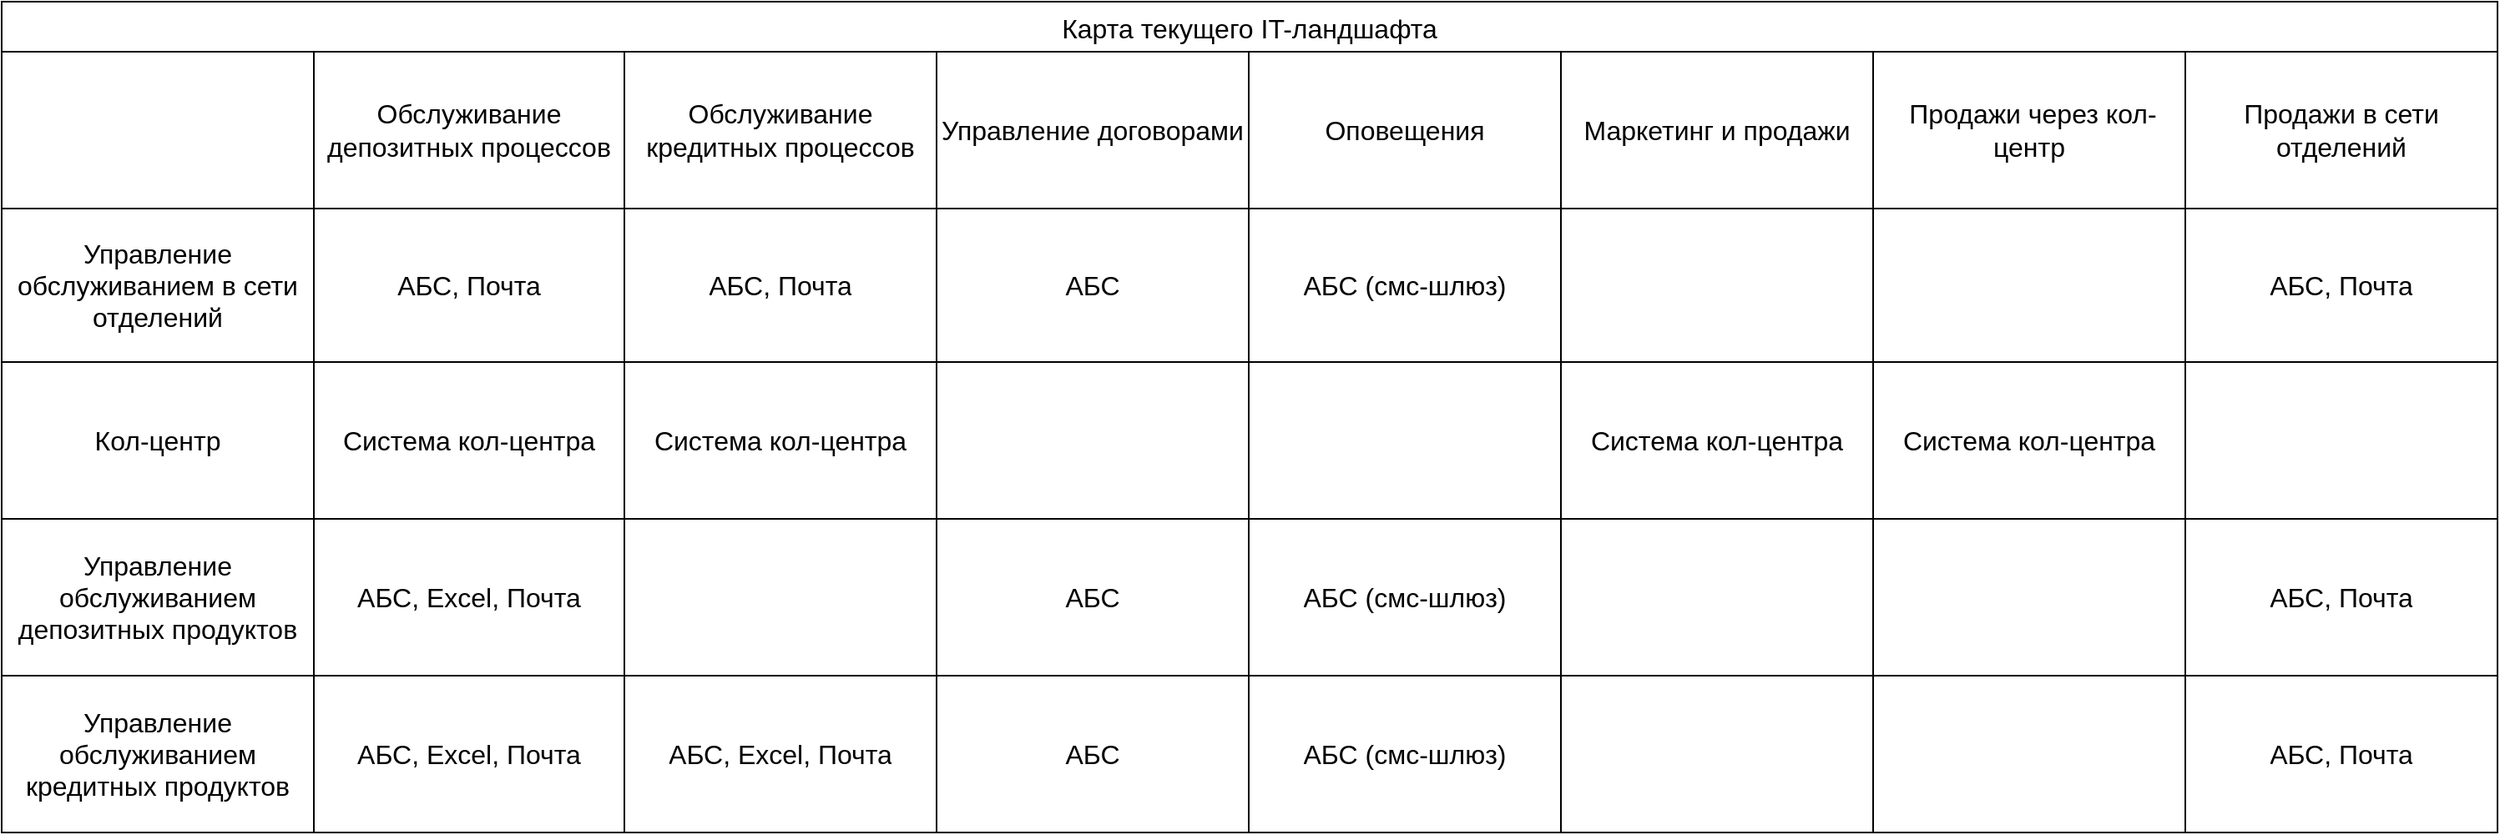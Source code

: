 <mxfile version="28.1.2">
  <diagram name="Master" id="ZuLJ0VzX35Gh1x9ZuVdT">
    <mxGraphModel dx="2426" dy="1584" grid="1" gridSize="10" guides="1" tooltips="1" connect="1" arrows="1" fold="1" page="0" pageScale="1" pageWidth="827" pageHeight="1169" math="0" shadow="0">
      <root>
        <mxCell id="0" />
        <mxCell id="1" parent="0" />
        <mxCell id="jHlHfVt618nPb0G3g9sG-1" value="Карта текущего IT-ландшафта" style="shape=table;startSize=30;container=1;collapsible=0;childLayout=tableLayout;strokeColor=default;fontSize=16;" vertex="1" parent="1">
          <mxGeometry x="-240" y="-50" width="1495" height="498" as="geometry" />
        </mxCell>
        <mxCell id="jHlHfVt618nPb0G3g9sG-2" value="" style="shape=tableRow;horizontal=0;startSize=0;swimlaneHead=0;swimlaneBody=0;strokeColor=inherit;top=0;left=0;bottom=0;right=0;collapsible=0;dropTarget=0;fillColor=none;points=[[0,0.5],[1,0.5]];portConstraint=eastwest;fontSize=16;" vertex="1" parent="jHlHfVt618nPb0G3g9sG-1">
          <mxGeometry y="30" width="1495" height="94" as="geometry" />
        </mxCell>
        <mxCell id="jHlHfVt618nPb0G3g9sG-3" value="" style="shape=partialRectangle;html=1;whiteSpace=wrap;connectable=0;strokeColor=inherit;overflow=hidden;fillColor=none;top=0;left=0;bottom=0;right=0;pointerEvents=1;fontSize=16;" vertex="1" parent="jHlHfVt618nPb0G3g9sG-2">
          <mxGeometry width="187" height="94" as="geometry">
            <mxRectangle width="187" height="94" as="alternateBounds" />
          </mxGeometry>
        </mxCell>
        <mxCell id="jHlHfVt618nPb0G3g9sG-4" value="Обслуживание депозитных процессов" style="shape=partialRectangle;html=1;whiteSpace=wrap;connectable=0;strokeColor=inherit;overflow=hidden;fillColor=none;top=0;left=0;bottom=0;right=0;pointerEvents=1;fontSize=16;" vertex="1" parent="jHlHfVt618nPb0G3g9sG-2">
          <mxGeometry x="187" width="186" height="94" as="geometry">
            <mxRectangle width="186" height="94" as="alternateBounds" />
          </mxGeometry>
        </mxCell>
        <mxCell id="jHlHfVt618nPb0G3g9sG-5" value="Обслуживание кредитных процессов" style="shape=partialRectangle;html=1;whiteSpace=wrap;connectable=0;strokeColor=inherit;overflow=hidden;fillColor=none;top=0;left=0;bottom=0;right=0;pointerEvents=1;fontSize=16;" vertex="1" parent="jHlHfVt618nPb0G3g9sG-2">
          <mxGeometry x="373" width="187" height="94" as="geometry">
            <mxRectangle width="187" height="94" as="alternateBounds" />
          </mxGeometry>
        </mxCell>
        <mxCell id="jHlHfVt618nPb0G3g9sG-18" value="Управление договорами" style="shape=partialRectangle;html=1;whiteSpace=wrap;connectable=0;strokeColor=inherit;overflow=hidden;fillColor=none;top=0;left=0;bottom=0;right=0;pointerEvents=1;fontSize=16;" vertex="1" parent="jHlHfVt618nPb0G3g9sG-2">
          <mxGeometry x="560" width="187" height="94" as="geometry">
            <mxRectangle width="187" height="94" as="alternateBounds" />
          </mxGeometry>
        </mxCell>
        <mxCell id="jHlHfVt618nPb0G3g9sG-21" value="Оповещения" style="shape=partialRectangle;html=1;whiteSpace=wrap;connectable=0;strokeColor=inherit;overflow=hidden;fillColor=none;top=0;left=0;bottom=0;right=0;pointerEvents=1;fontSize=16;" vertex="1" parent="jHlHfVt618nPb0G3g9sG-2">
          <mxGeometry x="747" width="187" height="94" as="geometry">
            <mxRectangle width="187" height="94" as="alternateBounds" />
          </mxGeometry>
        </mxCell>
        <mxCell id="jHlHfVt618nPb0G3g9sG-48" value="Маркетинг и продажи" style="shape=partialRectangle;html=1;whiteSpace=wrap;connectable=0;strokeColor=inherit;overflow=hidden;fillColor=none;top=0;left=0;bottom=0;right=0;pointerEvents=1;fontSize=16;" vertex="1" parent="jHlHfVt618nPb0G3g9sG-2">
          <mxGeometry x="934" width="187" height="94" as="geometry">
            <mxRectangle width="187" height="94" as="alternateBounds" />
          </mxGeometry>
        </mxCell>
        <mxCell id="jHlHfVt618nPb0G3g9sG-53" value="&amp;nbsp;Продажи через кол-центр" style="shape=partialRectangle;html=1;whiteSpace=wrap;connectable=0;strokeColor=inherit;overflow=hidden;fillColor=none;top=0;left=0;bottom=0;right=0;pointerEvents=1;fontSize=16;" vertex="1" parent="jHlHfVt618nPb0G3g9sG-2">
          <mxGeometry x="1121" width="187" height="94" as="geometry">
            <mxRectangle width="187" height="94" as="alternateBounds" />
          </mxGeometry>
        </mxCell>
        <mxCell id="jHlHfVt618nPb0G3g9sG-58" value="Продажи в сети отделений" style="shape=partialRectangle;html=1;whiteSpace=wrap;connectable=0;strokeColor=inherit;overflow=hidden;fillColor=none;top=0;left=0;bottom=0;right=0;pointerEvents=1;fontSize=16;" vertex="1" parent="jHlHfVt618nPb0G3g9sG-2">
          <mxGeometry x="1308" width="187" height="94" as="geometry">
            <mxRectangle width="187" height="94" as="alternateBounds" />
          </mxGeometry>
        </mxCell>
        <mxCell id="jHlHfVt618nPb0G3g9sG-6" value="" style="shape=tableRow;horizontal=0;startSize=0;swimlaneHead=0;swimlaneBody=0;strokeColor=inherit;top=0;left=0;bottom=0;right=0;collapsible=0;dropTarget=0;fillColor=none;points=[[0,0.5],[1,0.5]];portConstraint=eastwest;fontSize=16;" vertex="1" parent="jHlHfVt618nPb0G3g9sG-1">
          <mxGeometry y="124" width="1495" height="92" as="geometry" />
        </mxCell>
        <mxCell id="jHlHfVt618nPb0G3g9sG-7" value="Управление обслуживанием в сети отделений" style="shape=partialRectangle;html=1;whiteSpace=wrap;connectable=0;strokeColor=inherit;overflow=hidden;fillColor=none;top=0;left=0;bottom=0;right=0;pointerEvents=1;fontSize=16;" vertex="1" parent="jHlHfVt618nPb0G3g9sG-6">
          <mxGeometry width="187" height="92" as="geometry">
            <mxRectangle width="187" height="92" as="alternateBounds" />
          </mxGeometry>
        </mxCell>
        <mxCell id="jHlHfVt618nPb0G3g9sG-8" value="АБС, Почта" style="shape=partialRectangle;html=1;whiteSpace=wrap;connectable=0;strokeColor=inherit;overflow=hidden;fillColor=none;top=0;left=0;bottom=0;right=0;pointerEvents=1;fontSize=16;" vertex="1" parent="jHlHfVt618nPb0G3g9sG-6">
          <mxGeometry x="187" width="186" height="92" as="geometry">
            <mxRectangle width="186" height="92" as="alternateBounds" />
          </mxGeometry>
        </mxCell>
        <mxCell id="jHlHfVt618nPb0G3g9sG-9" value="АБС, Почта" style="shape=partialRectangle;html=1;whiteSpace=wrap;connectable=0;strokeColor=inherit;overflow=hidden;fillColor=none;top=0;left=0;bottom=0;right=0;pointerEvents=1;fontSize=16;" vertex="1" parent="jHlHfVt618nPb0G3g9sG-6">
          <mxGeometry x="373" width="187" height="92" as="geometry">
            <mxRectangle width="187" height="92" as="alternateBounds" />
          </mxGeometry>
        </mxCell>
        <mxCell id="jHlHfVt618nPb0G3g9sG-19" value="АБС" style="shape=partialRectangle;html=1;whiteSpace=wrap;connectable=0;strokeColor=inherit;overflow=hidden;fillColor=none;top=0;left=0;bottom=0;right=0;pointerEvents=1;fontSize=16;" vertex="1" parent="jHlHfVt618nPb0G3g9sG-6">
          <mxGeometry x="560" width="187" height="92" as="geometry">
            <mxRectangle width="187" height="92" as="alternateBounds" />
          </mxGeometry>
        </mxCell>
        <mxCell id="jHlHfVt618nPb0G3g9sG-22" value="АБС (смс-шлюз)" style="shape=partialRectangle;html=1;whiteSpace=wrap;connectable=0;strokeColor=inherit;overflow=hidden;fillColor=none;top=0;left=0;bottom=0;right=0;pointerEvents=1;fontSize=16;" vertex="1" parent="jHlHfVt618nPb0G3g9sG-6">
          <mxGeometry x="747" width="187" height="92" as="geometry">
            <mxRectangle width="187" height="92" as="alternateBounds" />
          </mxGeometry>
        </mxCell>
        <mxCell id="jHlHfVt618nPb0G3g9sG-49" value="" style="shape=partialRectangle;html=1;whiteSpace=wrap;connectable=0;strokeColor=inherit;overflow=hidden;fillColor=none;top=0;left=0;bottom=0;right=0;pointerEvents=1;fontSize=16;" vertex="1" parent="jHlHfVt618nPb0G3g9sG-6">
          <mxGeometry x="934" width="187" height="92" as="geometry">
            <mxRectangle width="187" height="92" as="alternateBounds" />
          </mxGeometry>
        </mxCell>
        <mxCell id="jHlHfVt618nPb0G3g9sG-54" style="shape=partialRectangle;html=1;whiteSpace=wrap;connectable=0;strokeColor=inherit;overflow=hidden;fillColor=none;top=0;left=0;bottom=0;right=0;pointerEvents=1;fontSize=16;" vertex="1" parent="jHlHfVt618nPb0G3g9sG-6">
          <mxGeometry x="1121" width="187" height="92" as="geometry">
            <mxRectangle width="187" height="92" as="alternateBounds" />
          </mxGeometry>
        </mxCell>
        <mxCell id="jHlHfVt618nPb0G3g9sG-59" value="АБС, Почта" style="shape=partialRectangle;html=1;whiteSpace=wrap;connectable=0;strokeColor=inherit;overflow=hidden;fillColor=none;top=0;left=0;bottom=0;right=0;pointerEvents=1;fontSize=16;" vertex="1" parent="jHlHfVt618nPb0G3g9sG-6">
          <mxGeometry x="1308" width="187" height="92" as="geometry">
            <mxRectangle width="187" height="92" as="alternateBounds" />
          </mxGeometry>
        </mxCell>
        <mxCell id="jHlHfVt618nPb0G3g9sG-10" value="" style="shape=tableRow;horizontal=0;startSize=0;swimlaneHead=0;swimlaneBody=0;strokeColor=inherit;top=0;left=0;bottom=0;right=0;collapsible=0;dropTarget=0;fillColor=none;points=[[0,0.5],[1,0.5]];portConstraint=eastwest;fontSize=16;" vertex="1" parent="jHlHfVt618nPb0G3g9sG-1">
          <mxGeometry y="216" width="1495" height="94" as="geometry" />
        </mxCell>
        <mxCell id="jHlHfVt618nPb0G3g9sG-11" value="Кол-центр" style="shape=partialRectangle;html=1;whiteSpace=wrap;connectable=0;strokeColor=inherit;overflow=hidden;fillColor=none;top=0;left=0;bottom=0;right=0;pointerEvents=1;fontSize=16;" vertex="1" parent="jHlHfVt618nPb0G3g9sG-10">
          <mxGeometry width="187" height="94" as="geometry">
            <mxRectangle width="187" height="94" as="alternateBounds" />
          </mxGeometry>
        </mxCell>
        <mxCell id="jHlHfVt618nPb0G3g9sG-12" value="Система кол-центра" style="shape=partialRectangle;html=1;whiteSpace=wrap;connectable=0;strokeColor=inherit;overflow=hidden;fillColor=none;top=0;left=0;bottom=0;right=0;pointerEvents=1;fontSize=16;" vertex="1" parent="jHlHfVt618nPb0G3g9sG-10">
          <mxGeometry x="187" width="186" height="94" as="geometry">
            <mxRectangle width="186" height="94" as="alternateBounds" />
          </mxGeometry>
        </mxCell>
        <mxCell id="jHlHfVt618nPb0G3g9sG-13" value="Система кол-центра" style="shape=partialRectangle;html=1;whiteSpace=wrap;connectable=0;strokeColor=inherit;overflow=hidden;fillColor=none;top=0;left=0;bottom=0;right=0;pointerEvents=1;fontSize=16;" vertex="1" parent="jHlHfVt618nPb0G3g9sG-10">
          <mxGeometry x="373" width="187" height="94" as="geometry">
            <mxRectangle width="187" height="94" as="alternateBounds" />
          </mxGeometry>
        </mxCell>
        <mxCell id="jHlHfVt618nPb0G3g9sG-20" value="" style="shape=partialRectangle;html=1;whiteSpace=wrap;connectable=0;strokeColor=inherit;overflow=hidden;fillColor=none;top=0;left=0;bottom=0;right=0;pointerEvents=1;fontSize=16;" vertex="1" parent="jHlHfVt618nPb0G3g9sG-10">
          <mxGeometry x="560" width="187" height="94" as="geometry">
            <mxRectangle width="187" height="94" as="alternateBounds" />
          </mxGeometry>
        </mxCell>
        <mxCell id="jHlHfVt618nPb0G3g9sG-23" value="" style="shape=partialRectangle;html=1;whiteSpace=wrap;connectable=0;strokeColor=inherit;overflow=hidden;fillColor=none;top=0;left=0;bottom=0;right=0;pointerEvents=1;fontSize=16;" vertex="1" parent="jHlHfVt618nPb0G3g9sG-10">
          <mxGeometry x="747" width="187" height="94" as="geometry">
            <mxRectangle width="187" height="94" as="alternateBounds" />
          </mxGeometry>
        </mxCell>
        <mxCell id="jHlHfVt618nPb0G3g9sG-50" value="Система кол-центра" style="shape=partialRectangle;html=1;whiteSpace=wrap;connectable=0;strokeColor=inherit;overflow=hidden;fillColor=none;top=0;left=0;bottom=0;right=0;pointerEvents=1;fontSize=16;" vertex="1" parent="jHlHfVt618nPb0G3g9sG-10">
          <mxGeometry x="934" width="187" height="94" as="geometry">
            <mxRectangle width="187" height="94" as="alternateBounds" />
          </mxGeometry>
        </mxCell>
        <mxCell id="jHlHfVt618nPb0G3g9sG-55" value="Система кол-центра" style="shape=partialRectangle;html=1;whiteSpace=wrap;connectable=0;strokeColor=inherit;overflow=hidden;fillColor=none;top=0;left=0;bottom=0;right=0;pointerEvents=1;fontSize=16;" vertex="1" parent="jHlHfVt618nPb0G3g9sG-10">
          <mxGeometry x="1121" width="187" height="94" as="geometry">
            <mxRectangle width="187" height="94" as="alternateBounds" />
          </mxGeometry>
        </mxCell>
        <mxCell id="jHlHfVt618nPb0G3g9sG-60" style="shape=partialRectangle;html=1;whiteSpace=wrap;connectable=0;strokeColor=inherit;overflow=hidden;fillColor=none;top=0;left=0;bottom=0;right=0;pointerEvents=1;fontSize=16;" vertex="1" parent="jHlHfVt618nPb0G3g9sG-10">
          <mxGeometry x="1308" width="187" height="94" as="geometry">
            <mxRectangle width="187" height="94" as="alternateBounds" />
          </mxGeometry>
        </mxCell>
        <mxCell id="jHlHfVt618nPb0G3g9sG-24" style="shape=tableRow;horizontal=0;startSize=0;swimlaneHead=0;swimlaneBody=0;strokeColor=inherit;top=0;left=0;bottom=0;right=0;collapsible=0;dropTarget=0;fillColor=none;points=[[0,0.5],[1,0.5]];portConstraint=eastwest;fontSize=16;" vertex="1" parent="jHlHfVt618nPb0G3g9sG-1">
          <mxGeometry y="310" width="1495" height="94" as="geometry" />
        </mxCell>
        <mxCell id="jHlHfVt618nPb0G3g9sG-25" value="Управление обслуживанием депозитных продуктов" style="shape=partialRectangle;html=1;whiteSpace=wrap;connectable=0;strokeColor=inherit;overflow=hidden;fillColor=none;top=0;left=0;bottom=0;right=0;pointerEvents=1;fontSize=16;" vertex="1" parent="jHlHfVt618nPb0G3g9sG-24">
          <mxGeometry width="187" height="94" as="geometry">
            <mxRectangle width="187" height="94" as="alternateBounds" />
          </mxGeometry>
        </mxCell>
        <mxCell id="jHlHfVt618nPb0G3g9sG-26" value="АБС, Excel, Почта" style="shape=partialRectangle;html=1;whiteSpace=wrap;connectable=0;strokeColor=inherit;overflow=hidden;fillColor=none;top=0;left=0;bottom=0;right=0;pointerEvents=1;fontSize=16;" vertex="1" parent="jHlHfVt618nPb0G3g9sG-24">
          <mxGeometry x="187" width="186" height="94" as="geometry">
            <mxRectangle width="186" height="94" as="alternateBounds" />
          </mxGeometry>
        </mxCell>
        <mxCell id="jHlHfVt618nPb0G3g9sG-27" value="" style="shape=partialRectangle;html=1;whiteSpace=wrap;connectable=0;strokeColor=inherit;overflow=hidden;fillColor=none;top=0;left=0;bottom=0;right=0;pointerEvents=1;fontSize=16;" vertex="1" parent="jHlHfVt618nPb0G3g9sG-24">
          <mxGeometry x="373" width="187" height="94" as="geometry">
            <mxRectangle width="187" height="94" as="alternateBounds" />
          </mxGeometry>
        </mxCell>
        <mxCell id="jHlHfVt618nPb0G3g9sG-28" value="АБС" style="shape=partialRectangle;html=1;whiteSpace=wrap;connectable=0;strokeColor=inherit;overflow=hidden;fillColor=none;top=0;left=0;bottom=0;right=0;pointerEvents=1;fontSize=16;" vertex="1" parent="jHlHfVt618nPb0G3g9sG-24">
          <mxGeometry x="560" width="187" height="94" as="geometry">
            <mxRectangle width="187" height="94" as="alternateBounds" />
          </mxGeometry>
        </mxCell>
        <mxCell id="jHlHfVt618nPb0G3g9sG-29" value="АБС (смс-шлюз)" style="shape=partialRectangle;html=1;whiteSpace=wrap;connectable=0;strokeColor=inherit;overflow=hidden;fillColor=none;top=0;left=0;bottom=0;right=0;pointerEvents=1;fontSize=16;" vertex="1" parent="jHlHfVt618nPb0G3g9sG-24">
          <mxGeometry x="747" width="187" height="94" as="geometry">
            <mxRectangle width="187" height="94" as="alternateBounds" />
          </mxGeometry>
        </mxCell>
        <mxCell id="jHlHfVt618nPb0G3g9sG-51" style="shape=partialRectangle;html=1;whiteSpace=wrap;connectable=0;strokeColor=inherit;overflow=hidden;fillColor=none;top=0;left=0;bottom=0;right=0;pointerEvents=1;fontSize=16;" vertex="1" parent="jHlHfVt618nPb0G3g9sG-24">
          <mxGeometry x="934" width="187" height="94" as="geometry">
            <mxRectangle width="187" height="94" as="alternateBounds" />
          </mxGeometry>
        </mxCell>
        <mxCell id="jHlHfVt618nPb0G3g9sG-56" style="shape=partialRectangle;html=1;whiteSpace=wrap;connectable=0;strokeColor=inherit;overflow=hidden;fillColor=none;top=0;left=0;bottom=0;right=0;pointerEvents=1;fontSize=16;" vertex="1" parent="jHlHfVt618nPb0G3g9sG-24">
          <mxGeometry x="1121" width="187" height="94" as="geometry">
            <mxRectangle width="187" height="94" as="alternateBounds" />
          </mxGeometry>
        </mxCell>
        <mxCell id="jHlHfVt618nPb0G3g9sG-61" value="АБС, Почта" style="shape=partialRectangle;html=1;whiteSpace=wrap;connectable=0;strokeColor=inherit;overflow=hidden;fillColor=none;top=0;left=0;bottom=0;right=0;pointerEvents=1;fontSize=16;" vertex="1" parent="jHlHfVt618nPb0G3g9sG-24">
          <mxGeometry x="1308" width="187" height="94" as="geometry">
            <mxRectangle width="187" height="94" as="alternateBounds" />
          </mxGeometry>
        </mxCell>
        <mxCell id="jHlHfVt618nPb0G3g9sG-30" style="shape=tableRow;horizontal=0;startSize=0;swimlaneHead=0;swimlaneBody=0;strokeColor=inherit;top=0;left=0;bottom=0;right=0;collapsible=0;dropTarget=0;fillColor=none;points=[[0,0.5],[1,0.5]];portConstraint=eastwest;fontSize=16;" vertex="1" parent="jHlHfVt618nPb0G3g9sG-1">
          <mxGeometry y="404" width="1495" height="94" as="geometry" />
        </mxCell>
        <mxCell id="jHlHfVt618nPb0G3g9sG-31" value="Управление обслуживанием кредитных продуктов" style="shape=partialRectangle;html=1;whiteSpace=wrap;connectable=0;strokeColor=inherit;overflow=hidden;fillColor=none;top=0;left=0;bottom=0;right=0;pointerEvents=1;fontSize=16;" vertex="1" parent="jHlHfVt618nPb0G3g9sG-30">
          <mxGeometry width="187" height="94" as="geometry">
            <mxRectangle width="187" height="94" as="alternateBounds" />
          </mxGeometry>
        </mxCell>
        <mxCell id="jHlHfVt618nPb0G3g9sG-32" value="АБС, Excel, Почта" style="shape=partialRectangle;html=1;whiteSpace=wrap;connectable=0;strokeColor=inherit;overflow=hidden;fillColor=none;top=0;left=0;bottom=0;right=0;pointerEvents=1;fontSize=16;" vertex="1" parent="jHlHfVt618nPb0G3g9sG-30">
          <mxGeometry x="187" width="186" height="94" as="geometry">
            <mxRectangle width="186" height="94" as="alternateBounds" />
          </mxGeometry>
        </mxCell>
        <mxCell id="jHlHfVt618nPb0G3g9sG-33" value="АБС, Excel, Почта" style="shape=partialRectangle;html=1;whiteSpace=wrap;connectable=0;strokeColor=inherit;overflow=hidden;fillColor=none;top=0;left=0;bottom=0;right=0;pointerEvents=1;fontSize=16;" vertex="1" parent="jHlHfVt618nPb0G3g9sG-30">
          <mxGeometry x="373" width="187" height="94" as="geometry">
            <mxRectangle width="187" height="94" as="alternateBounds" />
          </mxGeometry>
        </mxCell>
        <mxCell id="jHlHfVt618nPb0G3g9sG-34" value="АБС" style="shape=partialRectangle;html=1;whiteSpace=wrap;connectable=0;strokeColor=inherit;overflow=hidden;fillColor=none;top=0;left=0;bottom=0;right=0;pointerEvents=1;fontSize=16;" vertex="1" parent="jHlHfVt618nPb0G3g9sG-30">
          <mxGeometry x="560" width="187" height="94" as="geometry">
            <mxRectangle width="187" height="94" as="alternateBounds" />
          </mxGeometry>
        </mxCell>
        <mxCell id="jHlHfVt618nPb0G3g9sG-35" value="АБС (смс-шлюз)" style="shape=partialRectangle;html=1;whiteSpace=wrap;connectable=0;strokeColor=inherit;overflow=hidden;fillColor=none;top=0;left=0;bottom=0;right=0;pointerEvents=1;fontSize=16;" vertex="1" parent="jHlHfVt618nPb0G3g9sG-30">
          <mxGeometry x="747" width="187" height="94" as="geometry">
            <mxRectangle width="187" height="94" as="alternateBounds" />
          </mxGeometry>
        </mxCell>
        <mxCell id="jHlHfVt618nPb0G3g9sG-52" style="shape=partialRectangle;html=1;whiteSpace=wrap;connectable=0;strokeColor=inherit;overflow=hidden;fillColor=none;top=0;left=0;bottom=0;right=0;pointerEvents=1;fontSize=16;" vertex="1" parent="jHlHfVt618nPb0G3g9sG-30">
          <mxGeometry x="934" width="187" height="94" as="geometry">
            <mxRectangle width="187" height="94" as="alternateBounds" />
          </mxGeometry>
        </mxCell>
        <mxCell id="jHlHfVt618nPb0G3g9sG-57" style="shape=partialRectangle;html=1;whiteSpace=wrap;connectable=0;strokeColor=inherit;overflow=hidden;fillColor=none;top=0;left=0;bottom=0;right=0;pointerEvents=1;fontSize=16;" vertex="1" parent="jHlHfVt618nPb0G3g9sG-30">
          <mxGeometry x="1121" width="187" height="94" as="geometry">
            <mxRectangle width="187" height="94" as="alternateBounds" />
          </mxGeometry>
        </mxCell>
        <mxCell id="jHlHfVt618nPb0G3g9sG-62" value="АБС, Почта" style="shape=partialRectangle;html=1;whiteSpace=wrap;connectable=0;strokeColor=inherit;overflow=hidden;fillColor=none;top=0;left=0;bottom=0;right=0;pointerEvents=1;fontSize=16;" vertex="1" parent="jHlHfVt618nPb0G3g9sG-30">
          <mxGeometry x="1308" width="187" height="94" as="geometry">
            <mxRectangle width="187" height="94" as="alternateBounds" />
          </mxGeometry>
        </mxCell>
      </root>
    </mxGraphModel>
  </diagram>
</mxfile>
